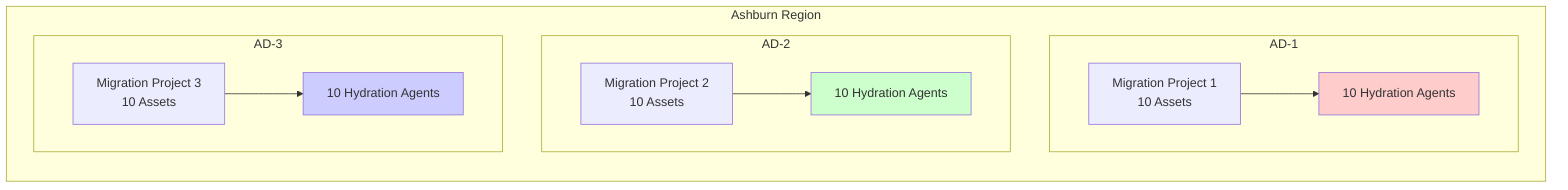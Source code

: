 graph LR
    subgraph "Ashburn Region"
        subgraph "AD-1"
            MP1["Migration Project 1<br/>10 Assets"] --> HA1["10 Hydration Agents"]
        end

        subgraph "AD-2"
            MP2["Migration Project 2<br/>10 Assets"] --> HA2["10 Hydration Agents"]
        end

        subgraph "AD-3"
            MP3["Migration Project 3<br/>10 Assets"] --> HA3["10 Hydration Agents"]
        end
    end

    style HA1 fill:#ffcccc
    style HA2 fill:#ccffcc
    style HA3 fill:#ccccff